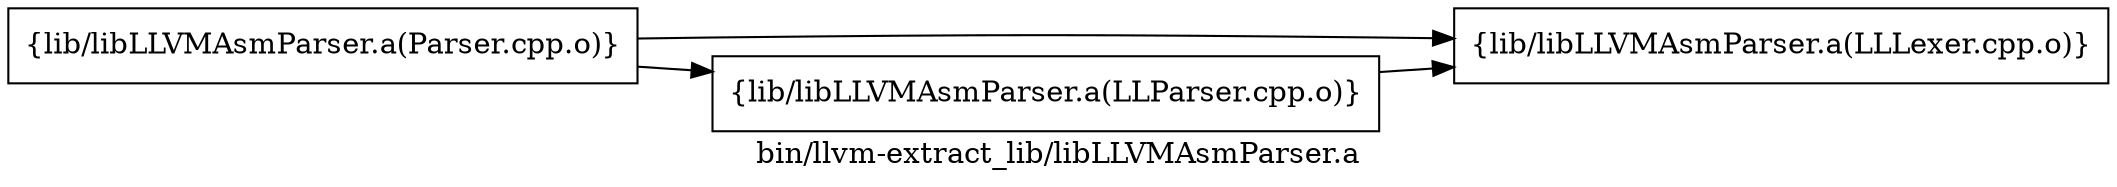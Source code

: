 digraph "bin/llvm-extract_lib/libLLVMAsmParser.a" {
	label="bin/llvm-extract_lib/libLLVMAsmParser.a";
	rankdir=LR;
	{ rank=same; Node0x55bbb4c8d778;  }

	Node0x55bbb4c8d778 [shape=record,shape=box,group=0,label="{lib/libLLVMAsmParser.a(Parser.cpp.o)}"];
	Node0x55bbb4c8d778 -> Node0x55bbb4c910a8;
	Node0x55bbb4c8d778 -> Node0x55bbb4c91648;
	Node0x55bbb4c910a8 [shape=record,shape=box,group=0,label="{lib/libLLVMAsmParser.a(LLLexer.cpp.o)}"];
	Node0x55bbb4c91648 [shape=record,shape=box,group=0,label="{lib/libLLVMAsmParser.a(LLParser.cpp.o)}"];
	Node0x55bbb4c91648 -> Node0x55bbb4c910a8;
}
